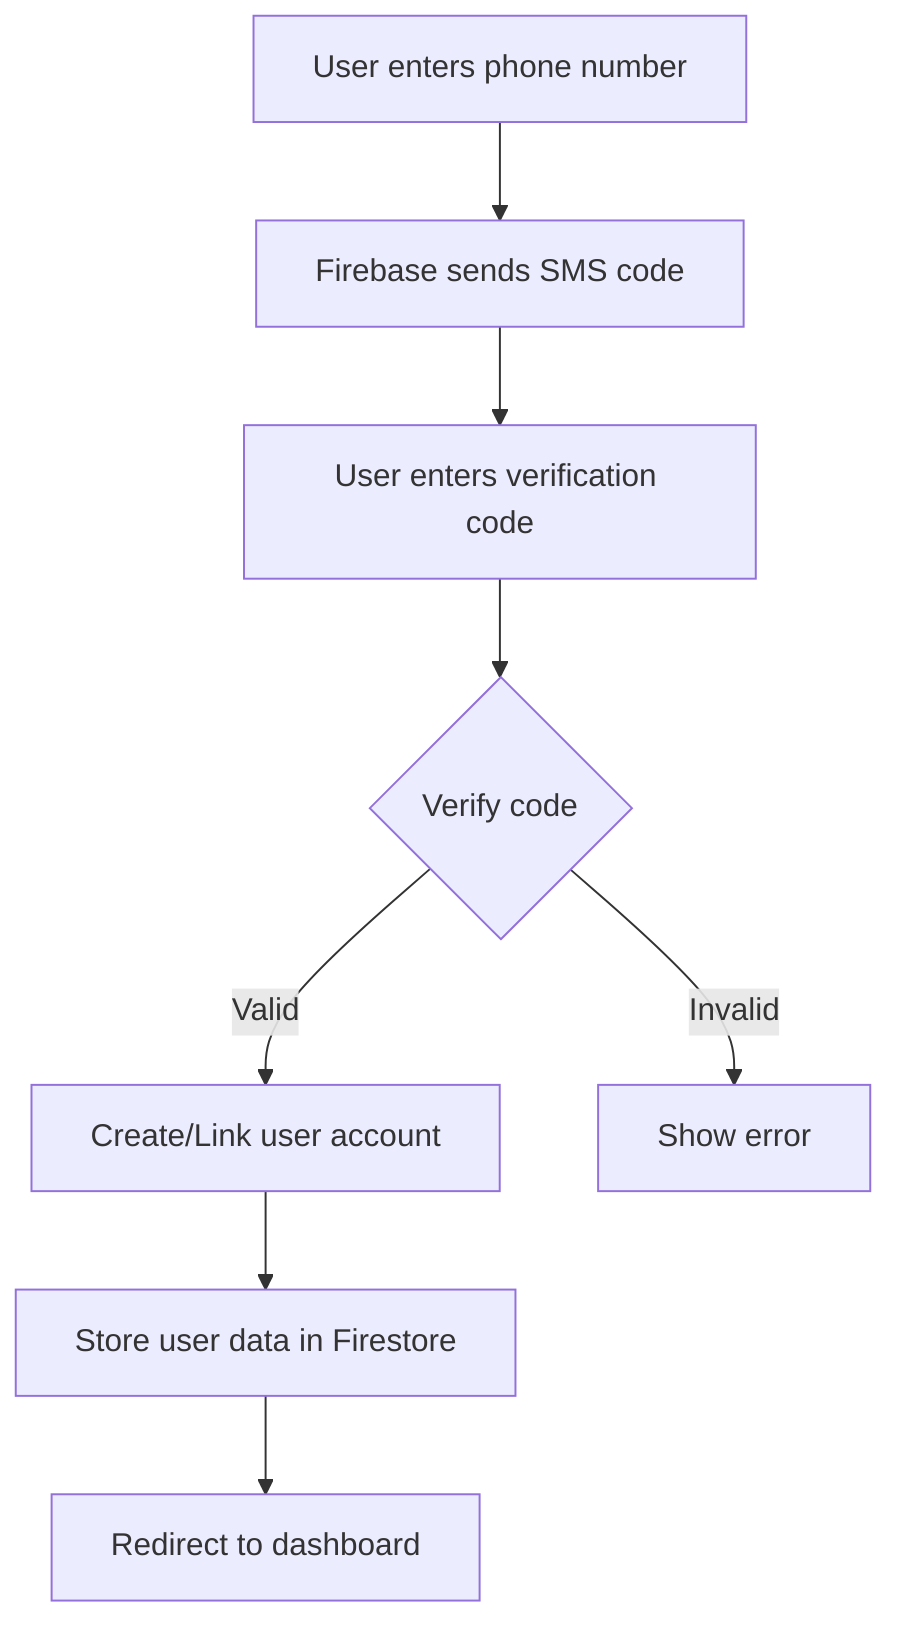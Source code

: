 graph TD
    A[User enters phone number] --> B[Firebase sends SMS code]
    B --> C[User enters verification code]
    C --> D{Verify code}
    D -->|Valid| E[Create/Link user account]
    D -->|Invalid| F[Show error]
    E --> G[Store user data in Firestore]
    G --> H[Redirect to dashboard]